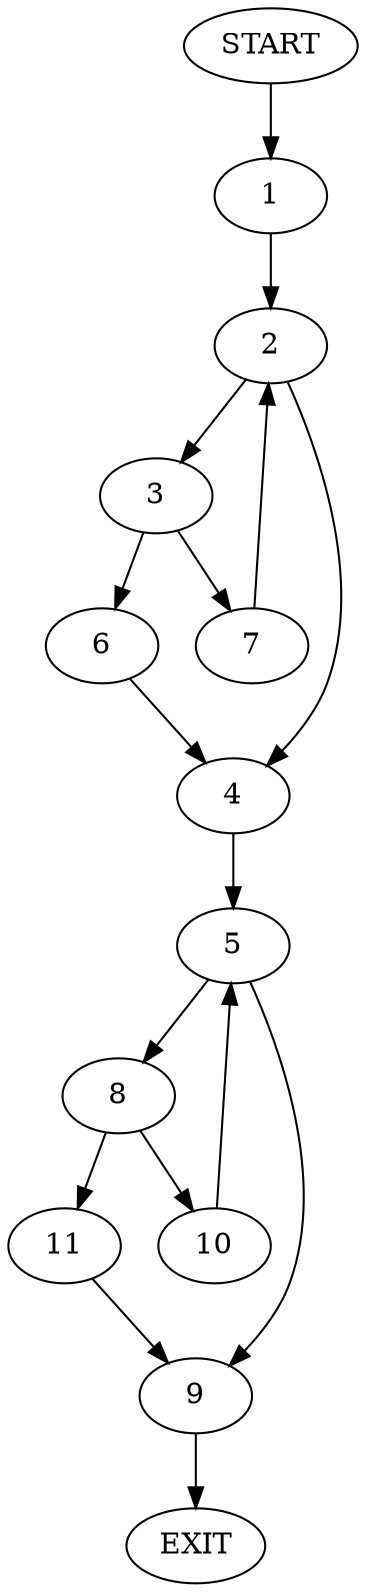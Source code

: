 digraph {
0 [label="START"];
1;
2;
3;
4;
5;
6;
7;
8;
9;
10;
11;
12 [label="EXIT"];
0 -> 1;
1 -> 2;
2 -> 3;
2 -> 4;
4 -> 5;
3 -> 6;
3 -> 7;
7 -> 2;
6 -> 4;
5 -> 8;
5 -> 9;
8 -> 10;
8 -> 11;
9 -> 12;
10 -> 5;
11 -> 9;
}